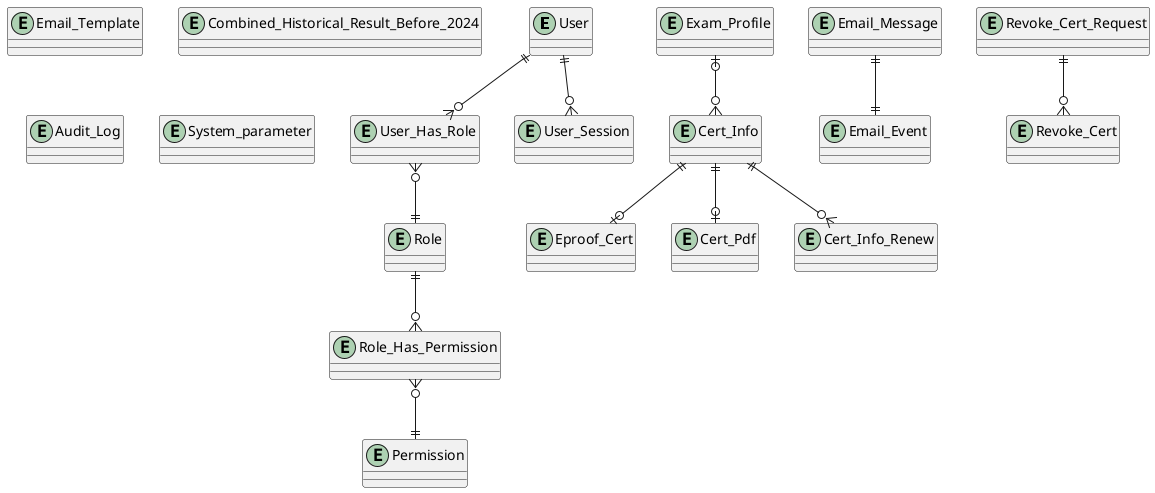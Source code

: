 @startuml

entity "User" as user {

}

entity "Role" as role {

}

entity "Permission" as permission {

}

entity "User_Has_Role" as user_has_role {

}

entity "Role_Has_Permission" as role_has_permission {

}

entity "Exam_Profile" as exam_profile {

}

entity "Email_Template" as email_template {

}


entity "Eproof_Cert" as eproof_cert {

}

entity "Cert_Pdf" as cert_pdf {

}

entity "Cert_Info" as cert_info {

}

entity "Cert_Info_Renew" as cert_info_approve {

}

entity "Combined_Historical_Result_Before_2024" as candidate_exam_result_before_2024 {

}

entity "Email_Message" as email_message {

}
entity "Email_Event" as email_event {

}

entity "Audit_Log" as audit_log {

}

entity "System_parameter" as system_parameter {

}

entity "User_Session" as user_session {

}

entity "Revoke_Cert_Request" as revoke_cert_request {

}

entity "Revoke_Cert" as revoke_cert {

}

user ||--o{ user_has_role
user ||--o{ user_session
user_has_role }o--|| role
role ||--o{ role_has_permission
role_has_permission }o--|| permission
exam_profile |o--o{ cert_info
cert_info ||--o{ cert_info_approve
cert_info ||--o| cert_pdf
cert_info ||--o| eproof_cert
email_message ||--|| email_event
revoke_cert_request ||--o{ revoke_cert
@enduml